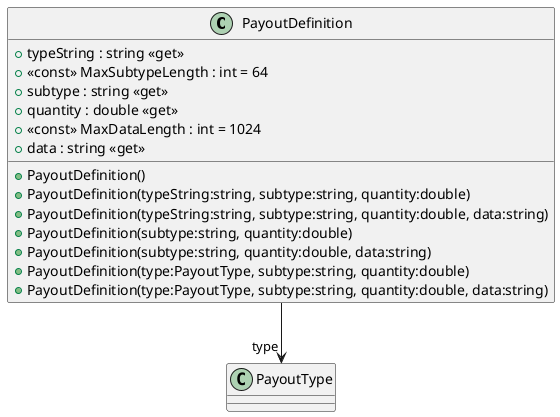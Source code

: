 @startuml
class PayoutDefinition {
    + typeString : string <<get>>
    + <<const>> MaxSubtypeLength : int = 64
    + subtype : string <<get>>
    + quantity : double <<get>>
    + <<const>> MaxDataLength : int = 1024
    + data : string <<get>>
    + PayoutDefinition()
    + PayoutDefinition(typeString:string, subtype:string, quantity:double)
    + PayoutDefinition(typeString:string, subtype:string, quantity:double, data:string)
    + PayoutDefinition(subtype:string, quantity:double)
    + PayoutDefinition(subtype:string, quantity:double, data:string)
    + PayoutDefinition(type:PayoutType, subtype:string, quantity:double)
    + PayoutDefinition(type:PayoutType, subtype:string, quantity:double, data:string)
}
PayoutDefinition --> "type" PayoutType
@enduml
